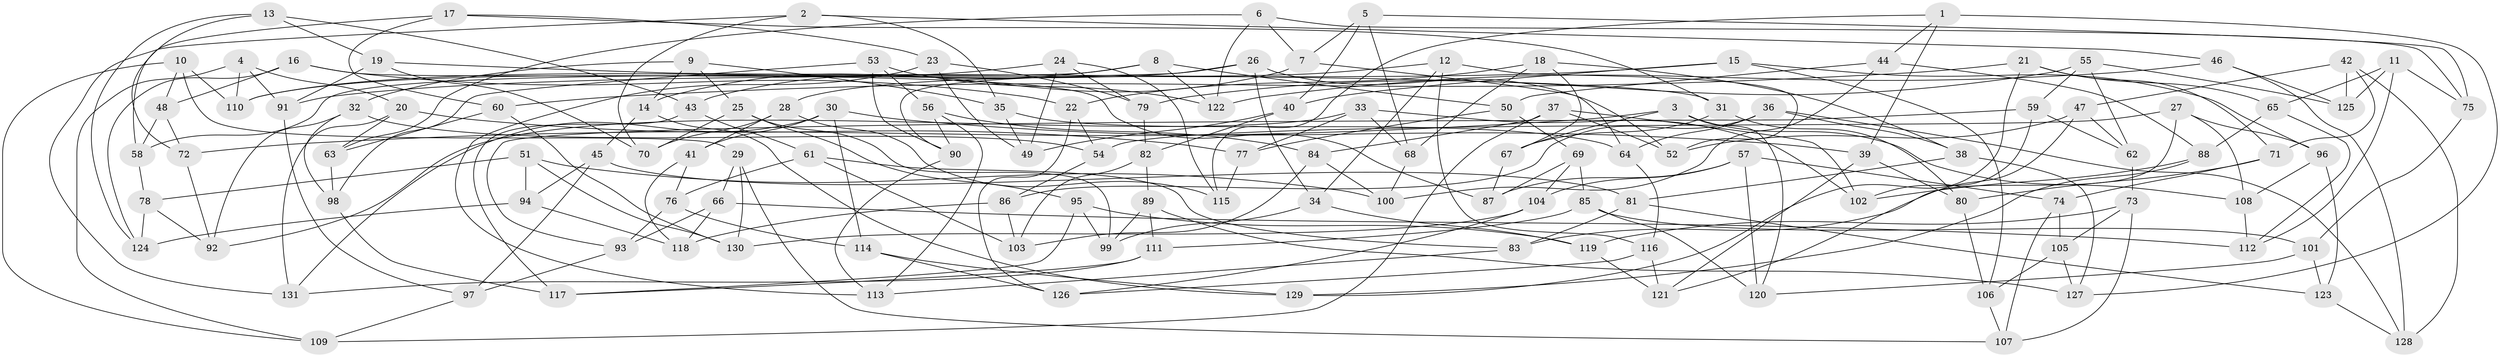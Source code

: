// coarse degree distribution, {6: 0.49411764705882355, 4: 0.43529411764705883, 5: 0.03529411764705882, 3: 0.03529411764705882}
// Generated by graph-tools (version 1.1) at 2025/42/03/06/25 10:42:18]
// undirected, 131 vertices, 262 edges
graph export_dot {
graph [start="1"]
  node [color=gray90,style=filled];
  1;
  2;
  3;
  4;
  5;
  6;
  7;
  8;
  9;
  10;
  11;
  12;
  13;
  14;
  15;
  16;
  17;
  18;
  19;
  20;
  21;
  22;
  23;
  24;
  25;
  26;
  27;
  28;
  29;
  30;
  31;
  32;
  33;
  34;
  35;
  36;
  37;
  38;
  39;
  40;
  41;
  42;
  43;
  44;
  45;
  46;
  47;
  48;
  49;
  50;
  51;
  52;
  53;
  54;
  55;
  56;
  57;
  58;
  59;
  60;
  61;
  62;
  63;
  64;
  65;
  66;
  67;
  68;
  69;
  70;
  71;
  72;
  73;
  74;
  75;
  76;
  77;
  78;
  79;
  80;
  81;
  82;
  83;
  84;
  85;
  86;
  87;
  88;
  89;
  90;
  91;
  92;
  93;
  94;
  95;
  96;
  97;
  98;
  99;
  100;
  101;
  102;
  103;
  104;
  105;
  106;
  107;
  108;
  109;
  110;
  111;
  112;
  113;
  114;
  115;
  116;
  117;
  118;
  119;
  120;
  121;
  122;
  123;
  124;
  125;
  126;
  127;
  128;
  129;
  130;
  131;
  1 -- 39;
  1 -- 127;
  1 -- 115;
  1 -- 44;
  2 -- 46;
  2 -- 35;
  2 -- 70;
  2 -- 131;
  3 -- 120;
  3 -- 108;
  3 -- 67;
  3 -- 72;
  4 -- 109;
  4 -- 20;
  4 -- 110;
  4 -- 91;
  5 -- 68;
  5 -- 75;
  5 -- 40;
  5 -- 7;
  6 -- 63;
  6 -- 7;
  6 -- 122;
  6 -- 75;
  7 -- 43;
  7 -- 64;
  8 -- 50;
  8 -- 58;
  8 -- 14;
  8 -- 122;
  9 -- 35;
  9 -- 14;
  9 -- 32;
  9 -- 25;
  10 -- 109;
  10 -- 110;
  10 -- 48;
  10 -- 29;
  11 -- 65;
  11 -- 75;
  11 -- 125;
  11 -- 112;
  12 -- 52;
  12 -- 28;
  12 -- 34;
  12 -- 116;
  13 -- 43;
  13 -- 124;
  13 -- 72;
  13 -- 19;
  14 -- 129;
  14 -- 45;
  15 -- 91;
  15 -- 106;
  15 -- 96;
  15 -- 40;
  16 -- 124;
  16 -- 48;
  16 -- 87;
  16 -- 22;
  17 -- 31;
  17 -- 58;
  17 -- 60;
  17 -- 23;
  18 -- 22;
  18 -- 38;
  18 -- 68;
  18 -- 67;
  19 -- 91;
  19 -- 31;
  19 -- 70;
  20 -- 63;
  20 -- 131;
  20 -- 77;
  21 -- 60;
  21 -- 65;
  21 -- 129;
  21 -- 71;
  22 -- 126;
  22 -- 54;
  23 -- 79;
  23 -- 49;
  23 -- 113;
  24 -- 110;
  24 -- 49;
  24 -- 115;
  24 -- 79;
  25 -- 99;
  25 -- 95;
  25 -- 70;
  26 -- 110;
  26 -- 90;
  26 -- 34;
  26 -- 52;
  27 -- 108;
  27 -- 96;
  27 -- 83;
  27 -- 54;
  28 -- 115;
  28 -- 41;
  28 -- 70;
  29 -- 107;
  29 -- 130;
  29 -- 66;
  30 -- 131;
  30 -- 114;
  30 -- 39;
  30 -- 41;
  31 -- 80;
  31 -- 67;
  32 -- 54;
  32 -- 98;
  32 -- 92;
  33 -- 92;
  33 -- 102;
  33 -- 68;
  33 -- 77;
  34 -- 99;
  34 -- 119;
  35 -- 49;
  35 -- 64;
  36 -- 64;
  36 -- 38;
  36 -- 86;
  36 -- 128;
  37 -- 52;
  37 -- 84;
  37 -- 109;
  37 -- 102;
  38 -- 81;
  38 -- 127;
  39 -- 121;
  39 -- 80;
  40 -- 82;
  40 -- 49;
  41 -- 118;
  41 -- 76;
  42 -- 128;
  42 -- 125;
  42 -- 71;
  42 -- 47;
  43 -- 117;
  43 -- 61;
  44 -- 50;
  44 -- 100;
  44 -- 88;
  45 -- 97;
  45 -- 94;
  45 -- 81;
  46 -- 128;
  46 -- 125;
  46 -- 122;
  47 -- 62;
  47 -- 121;
  47 -- 52;
  48 -- 58;
  48 -- 72;
  50 -- 77;
  50 -- 69;
  51 -- 100;
  51 -- 78;
  51 -- 130;
  51 -- 94;
  53 -- 56;
  53 -- 90;
  53 -- 122;
  53 -- 98;
  54 -- 86;
  55 -- 79;
  55 -- 62;
  55 -- 125;
  55 -- 59;
  56 -- 84;
  56 -- 113;
  56 -- 90;
  57 -- 74;
  57 -- 87;
  57 -- 104;
  57 -- 120;
  58 -- 78;
  59 -- 93;
  59 -- 102;
  59 -- 62;
  60 -- 63;
  60 -- 130;
  61 -- 103;
  61 -- 83;
  61 -- 76;
  62 -- 73;
  63 -- 98;
  64 -- 116;
  65 -- 88;
  65 -- 112;
  66 -- 112;
  66 -- 118;
  66 -- 93;
  67 -- 87;
  68 -- 100;
  69 -- 87;
  69 -- 104;
  69 -- 85;
  71 -- 74;
  71 -- 80;
  72 -- 92;
  73 -- 105;
  73 -- 119;
  73 -- 107;
  74 -- 105;
  74 -- 107;
  75 -- 101;
  76 -- 93;
  76 -- 114;
  77 -- 115;
  78 -- 92;
  78 -- 124;
  79 -- 82;
  80 -- 106;
  81 -- 123;
  81 -- 83;
  82 -- 89;
  82 -- 103;
  83 -- 113;
  84 -- 103;
  84 -- 100;
  85 -- 120;
  85 -- 101;
  85 -- 111;
  86 -- 118;
  86 -- 103;
  88 -- 129;
  88 -- 102;
  89 -- 111;
  89 -- 127;
  89 -- 99;
  90 -- 113;
  91 -- 97;
  93 -- 97;
  94 -- 118;
  94 -- 124;
  95 -- 117;
  95 -- 119;
  95 -- 99;
  96 -- 123;
  96 -- 108;
  97 -- 109;
  98 -- 117;
  101 -- 123;
  101 -- 120;
  104 -- 126;
  104 -- 130;
  105 -- 106;
  105 -- 127;
  106 -- 107;
  108 -- 112;
  111 -- 131;
  111 -- 117;
  114 -- 129;
  114 -- 126;
  116 -- 126;
  116 -- 121;
  119 -- 121;
  123 -- 128;
}
